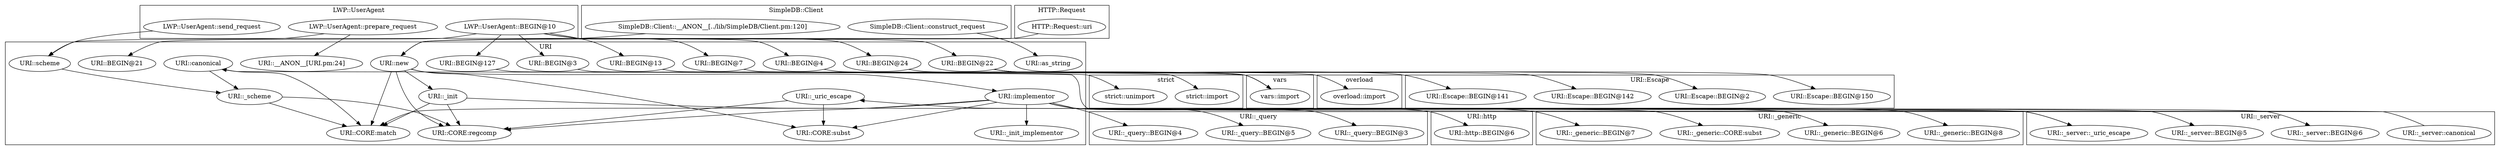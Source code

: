 digraph {
graph [overlap=false]
subgraph cluster_vars {
	label="vars";
	"vars::import";
}
subgraph cluster_URI_Escape {
	label="URI::Escape";
	"URI::Escape::BEGIN@150";
	"URI::Escape::BEGIN@2";
	"URI::Escape::BEGIN@142";
	"URI::Escape::BEGIN@141";
}
subgraph cluster_URI__query {
	label="URI::_query";
	"URI::_query::BEGIN@3";
	"URI::_query::BEGIN@5";
	"URI::_query::BEGIN@4";
}
subgraph cluster_URI_http {
	label="URI::http";
	"URI::http::BEGIN@6";
}
subgraph cluster_LWP_UserAgent {
	label="LWP::UserAgent";
	"LWP::UserAgent::send_request";
	"LWP::UserAgent::prepare_request";
	"LWP::UserAgent::BEGIN@10";
}
subgraph cluster_URI__generic {
	label="URI::_generic";
	"URI::_generic::BEGIN@8";
	"URI::_generic::BEGIN@6";
	"URI::_generic::CORE:subst";
	"URI::_generic::BEGIN@7";
}
subgraph cluster_URI__server {
	label="URI::_server";
	"URI::_server::BEGIN@6";
	"URI::_server::_uric_escape";
	"URI::_server::canonical";
	"URI::_server::BEGIN@5";
}
subgraph cluster_SimpleDB_Client {
	label="SimpleDB::Client";
	"SimpleDB::Client::construct_request";
	"SimpleDB::Client::__ANON__[../lib/SimpleDB/Client.pm:120]";
}
subgraph cluster_strict {
	label="strict";
	"strict::import";
	"strict::unimport";
}
subgraph cluster_HTTP_Request {
	label="HTTP::Request";
	"HTTP::Request::uri";
}
subgraph cluster_URI {
	label="URI";
	"URI::BEGIN@127";
	"URI::_scheme";
	"URI::implementor";
	"URI::BEGIN@7";
	"URI::CORE:match";
	"URI::BEGIN@13";
	"URI::BEGIN@24";
	"URI::scheme";
	"URI::_init_implementor";
	"URI::as_string";
	"URI::_init";
	"URI::BEGIN@4";
	"URI::canonical";
	"URI::BEGIN@21";
	"URI::CORE:regcomp";
	"URI::_uric_escape";
	"URI::new";
	"URI::BEGIN@22";
	"URI::__ANON__[URI.pm:24]";
	"URI::CORE:subst";
	"URI::BEGIN@3";
}
subgraph cluster_overload {
	label="overload";
	"overload::import";
}
"URI::canonical" -> "URI::_scheme";
"URI::scheme" -> "URI::_scheme";
"URI::implementor" -> "URI::_server::BEGIN@5";
"URI::implementor" -> "URI::_generic::CORE:subst";
"URI::BEGIN@22" -> "URI::Escape::BEGIN@141";
"URI::_uric_escape" -> "URI::CORE:subst";
"URI::new" -> "URI::CORE:subst";
"URI::implementor" -> "URI::CORE:subst";
"LWP::UserAgent::BEGIN@10" -> "URI::BEGIN@24";
"URI::new" -> "URI::_init";
"URI::_server::canonical" -> "URI::canonical";
"URI::_init" -> "URI::_server::_uric_escape";
"SimpleDB::Client::construct_request" -> "URI::as_string";
"URI::BEGIN@22" -> "URI::Escape::BEGIN@2";
"URI::implementor" -> "URI::_query::BEGIN@5";
"LWP::UserAgent::send_request" -> "URI::scheme";
"LWP::UserAgent::prepare_request" -> "URI::scheme";
"URI::implementor" -> "URI::_init_implementor";
"URI::implementor" -> "URI::_generic::BEGIN@7";
"LWP::UserAgent::BEGIN@10" -> "URI::BEGIN@21";
"URI::_server::_uric_escape" -> "URI::_uric_escape";
"HTTP::Request::uri" -> "URI::new";
"SimpleDB::Client::__ANON__[../lib/SimpleDB/Client.pm:120]" -> "URI::new";
"LWP::UserAgent::prepare_request" -> "URI::__ANON__[URI.pm:24]";
"URI::implementor" -> "URI::http::BEGIN@6";
"URI::implementor" -> "URI::_query::BEGIN@3";
"URI::BEGIN@22" -> "URI::Escape::BEGIN@150";
"URI::new" -> "URI::CORE:regcomp";
"URI::_scheme" -> "URI::CORE:regcomp";
"URI::_uric_escape" -> "URI::CORE:regcomp";
"URI::_init" -> "URI::CORE:regcomp";
"URI::implementor" -> "URI::CORE:regcomp";
"URI::BEGIN@22" -> "URI::Escape::BEGIN@142";
"URI::implementor" -> "URI::_query::BEGIN@4";
"LWP::UserAgent::BEGIN@10" -> "URI::BEGIN@3";
"URI::BEGIN@127" -> "strict::unimport";
"LWP::UserAgent::BEGIN@10" -> "URI::BEGIN@7";
"LWP::UserAgent::BEGIN@10" -> "URI::BEGIN@13";
"URI::BEGIN@24" -> "overload::import";
"LWP::UserAgent::BEGIN@10" -> "URI::BEGIN@127";
"URI::implementor" -> "URI::_generic::BEGIN@8";
"LWP::UserAgent::BEGIN@10" -> "URI::BEGIN@4";
"URI::BEGIN@4" -> "vars::import";
"URI::BEGIN@7" -> "vars::import";
"URI::BEGIN@13" -> "vars::import";
"LWP::UserAgent::BEGIN@10" -> "URI::BEGIN@22";
"URI::new" -> "URI::implementor";
"URI::canonical" -> "URI::CORE:match";
"URI::new" -> "URI::CORE:match";
"URI::_scheme" -> "URI::CORE:match";
"URI::_init" -> "URI::CORE:match";
"URI::implementor" -> "URI::CORE:match";
"URI::implementor" -> "URI::_server::BEGIN@6";
"URI::implementor" -> "URI::_generic::BEGIN@6";
"URI::BEGIN@3" -> "strict::import";
}
